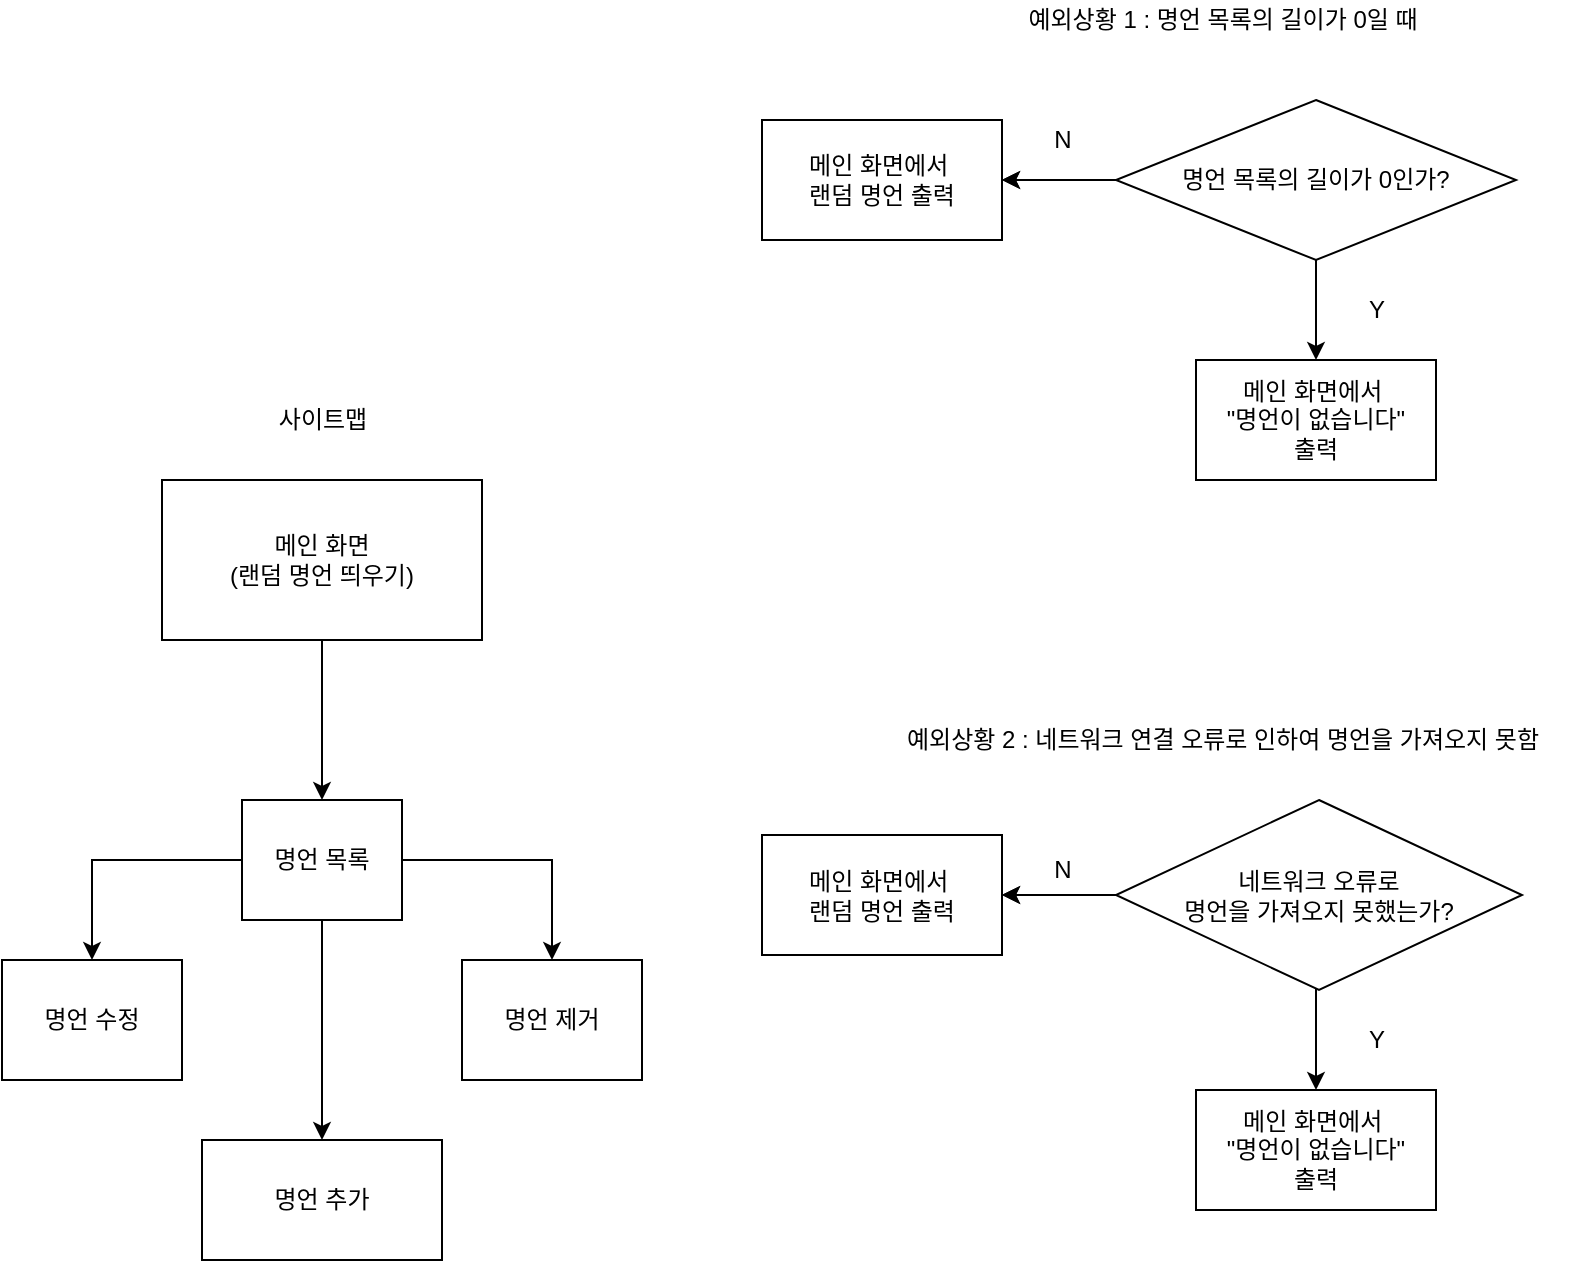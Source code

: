 <mxfile version="12.2.4" pages="1"><diagram id="gFROcpqU0eNPJjRRgDqF" name="Page-1"><mxGraphModel dx="988" dy="579" grid="1" gridSize="10" guides="1" tooltips="1" connect="1" arrows="1" fold="1" page="1" pageScale="1" pageWidth="827" pageHeight="1169" math="0" shadow="0"><root><mxCell id="0"/><mxCell id="1" parent="0"/><mxCell id="16" style="edgeStyle=orthogonalEdgeStyle;rounded=0;orthogonalLoop=1;jettySize=auto;html=1;entryX=0.5;entryY=0;entryDx=0;entryDy=0;" parent="1" source="2" target="15" edge="1"><mxGeometry relative="1" as="geometry"/></mxCell><mxCell id="2" value="메인 화면&lt;br&gt;(랜덤 명언 띄우기)" style="rounded=0;whiteSpace=wrap;html=1;" parent="1" vertex="1"><mxGeometry x="80" y="380" width="160" height="80" as="geometry"/></mxCell><mxCell id="27" value="" style="edgeStyle=orthogonalEdgeStyle;rounded=0;orthogonalLoop=1;jettySize=auto;html=1;" parent="1" source="15" target="26" edge="1"><mxGeometry relative="1" as="geometry"/></mxCell><mxCell id="31" value="" style="edgeStyle=orthogonalEdgeStyle;rounded=0;orthogonalLoop=1;jettySize=auto;html=1;" parent="1" source="15" target="30" edge="1"><mxGeometry relative="1" as="geometry"/></mxCell><mxCell id="66" value="" style="edgeStyle=orthogonalEdgeStyle;rounded=0;orthogonalLoop=1;jettySize=auto;html=1;" parent="1" source="15" target="67" edge="1"><mxGeometry relative="1" as="geometry"><mxPoint x="160" y="680" as="targetPoint"/></mxGeometry></mxCell><mxCell id="15" value="명언 목록" style="rounded=0;whiteSpace=wrap;html=1;" parent="1" vertex="1"><mxGeometry x="120" y="540" width="80" height="60" as="geometry"/></mxCell><mxCell id="30" value="명언 제거" style="rounded=0;whiteSpace=wrap;html=1;" parent="1" vertex="1"><mxGeometry x="230" y="620" width="90" height="60" as="geometry"/></mxCell><mxCell id="26" value="명언 수정" style="rounded=0;whiteSpace=wrap;html=1;" parent="1" vertex="1"><mxGeometry y="620" width="90" height="60" as="geometry"/></mxCell><mxCell id="33" value="예외상황 1 : 명언 목록의 길이가 0일 때&lt;br&gt;" style="text;html=1;resizable=0;autosize=1;align=center;verticalAlign=middle;points=[];fillColor=none;strokeColor=none;rounded=0;" parent="1" vertex="1"><mxGeometry x="500" y="140" width="220" height="20" as="geometry"/></mxCell><mxCell id="38" value="사이트맵" style="text;html=1;resizable=0;autosize=1;align=center;verticalAlign=middle;points=[];fillColor=none;strokeColor=none;rounded=0;" parent="1" vertex="1"><mxGeometry x="130" y="340" width="60" height="20" as="geometry"/></mxCell><mxCell id="49" value="" style="edgeStyle=orthogonalEdgeStyle;rounded=0;orthogonalLoop=1;jettySize=auto;html=1;" parent="1" source="39" target="50" edge="1"><mxGeometry relative="1" as="geometry"><mxPoint x="477" y="230" as="targetPoint"/></mxGeometry></mxCell><mxCell id="51" value="" style="edgeStyle=orthogonalEdgeStyle;rounded=0;orthogonalLoop=1;jettySize=auto;html=1;" parent="1" source="39" target="50" edge="1"><mxGeometry relative="1" as="geometry"/></mxCell><mxCell id="53" value="" style="edgeStyle=orthogonalEdgeStyle;rounded=0;orthogonalLoop=1;jettySize=auto;html=1;" parent="1" source="39" target="54" edge="1"><mxGeometry relative="1" as="geometry"><mxPoint x="657" y="350" as="targetPoint"/><Array as="points"><mxPoint x="657" y="290"/><mxPoint x="657" y="290"/></Array></mxGeometry></mxCell><mxCell id="39" value="명언 목록의 길이가 0인가?" style="rhombus;whiteSpace=wrap;html=1;" parent="1" vertex="1"><mxGeometry x="557" y="190" width="200" height="80" as="geometry"/></mxCell><mxCell id="50" value="메인 화면에서&amp;nbsp;&lt;br&gt;랜덤 명언 출력" style="rounded=0;whiteSpace=wrap;html=1;" parent="1" vertex="1"><mxGeometry x="380" y="200" width="120" height="60" as="geometry"/></mxCell><mxCell id="52" value="N" style="text;html=1;resizable=0;autosize=1;align=center;verticalAlign=middle;points=[];fillColor=none;strokeColor=none;rounded=0;" parent="1" vertex="1"><mxGeometry x="520" y="200" width="20" height="20" as="geometry"/></mxCell><mxCell id="54" value="메인 화면에서&amp;nbsp;&lt;br&gt;&quot;명언이 없습니다&quot;&lt;br&gt;출력" style="rounded=0;whiteSpace=wrap;html=1;" parent="1" vertex="1"><mxGeometry x="597" y="320" width="120" height="60" as="geometry"/></mxCell><mxCell id="55" value="Y" style="text;html=1;resizable=0;autosize=1;align=center;verticalAlign=middle;points=[];fillColor=none;strokeColor=none;rounded=0;" parent="1" vertex="1"><mxGeometry x="677" y="285" width="20" height="20" as="geometry"/></mxCell><mxCell id="57" value="예외상황 2 : 네트워크 연결 오류로 인하여 명언을 가져오지 못함&lt;br&gt;" style="text;html=1;resizable=0;autosize=1;align=center;verticalAlign=middle;points=[];fillColor=none;strokeColor=none;rounded=0;" parent="1" vertex="1"><mxGeometry x="430" y="500" width="360" height="20" as="geometry"/></mxCell><mxCell id="58" value="" style="edgeStyle=orthogonalEdgeStyle;rounded=0;orthogonalLoop=1;jettySize=auto;html=1;" parent="1" source="61" target="62" edge="1"><mxGeometry relative="1" as="geometry"><mxPoint x="477" y="595" as="targetPoint"/></mxGeometry></mxCell><mxCell id="59" value="" style="edgeStyle=orthogonalEdgeStyle;rounded=0;orthogonalLoop=1;jettySize=auto;html=1;" parent="1" source="61" target="62" edge="1"><mxGeometry relative="1" as="geometry"/></mxCell><mxCell id="60" value="" style="edgeStyle=orthogonalEdgeStyle;rounded=0;orthogonalLoop=1;jettySize=auto;html=1;" parent="1" source="61" target="64" edge="1"><mxGeometry relative="1" as="geometry"><mxPoint x="657" y="715" as="targetPoint"/><Array as="points"><mxPoint x="657" y="655"/><mxPoint x="657" y="655"/></Array></mxGeometry></mxCell><mxCell id="61" value="네트워크 오류로 &lt;br&gt;명언을 가져오지 못했는가?" style="rhombus;whiteSpace=wrap;html=1;" parent="1" vertex="1"><mxGeometry x="557" y="540" width="203" height="95" as="geometry"/></mxCell><mxCell id="62" value="메인 화면에서&amp;nbsp;&lt;br&gt;랜덤 명언 출력" style="rounded=0;whiteSpace=wrap;html=1;" parent="1" vertex="1"><mxGeometry x="380" y="557.5" width="120" height="60" as="geometry"/></mxCell><mxCell id="63" value="N" style="text;html=1;resizable=0;autosize=1;align=center;verticalAlign=middle;points=[];fillColor=none;strokeColor=none;rounded=0;" parent="1" vertex="1"><mxGeometry x="520" y="565" width="20" height="20" as="geometry"/></mxCell><mxCell id="64" value="메인 화면에서&amp;nbsp;&lt;br&gt;&quot;명언이 없습니다&quot;&lt;br&gt;출력" style="rounded=0;whiteSpace=wrap;html=1;" parent="1" vertex="1"><mxGeometry x="597" y="685" width="120" height="60" as="geometry"/></mxCell><mxCell id="65" value="Y" style="text;html=1;resizable=0;autosize=1;align=center;verticalAlign=middle;points=[];fillColor=none;strokeColor=none;rounded=0;" parent="1" vertex="1"><mxGeometry x="677" y="650" width="20" height="20" as="geometry"/></mxCell><mxCell id="67" value="명언 추가" style="rounded=0;whiteSpace=wrap;html=1;" parent="1" vertex="1"><mxGeometry x="100" y="710" width="120" height="60" as="geometry"/></mxCell></root></mxGraphModel></diagram></mxfile>